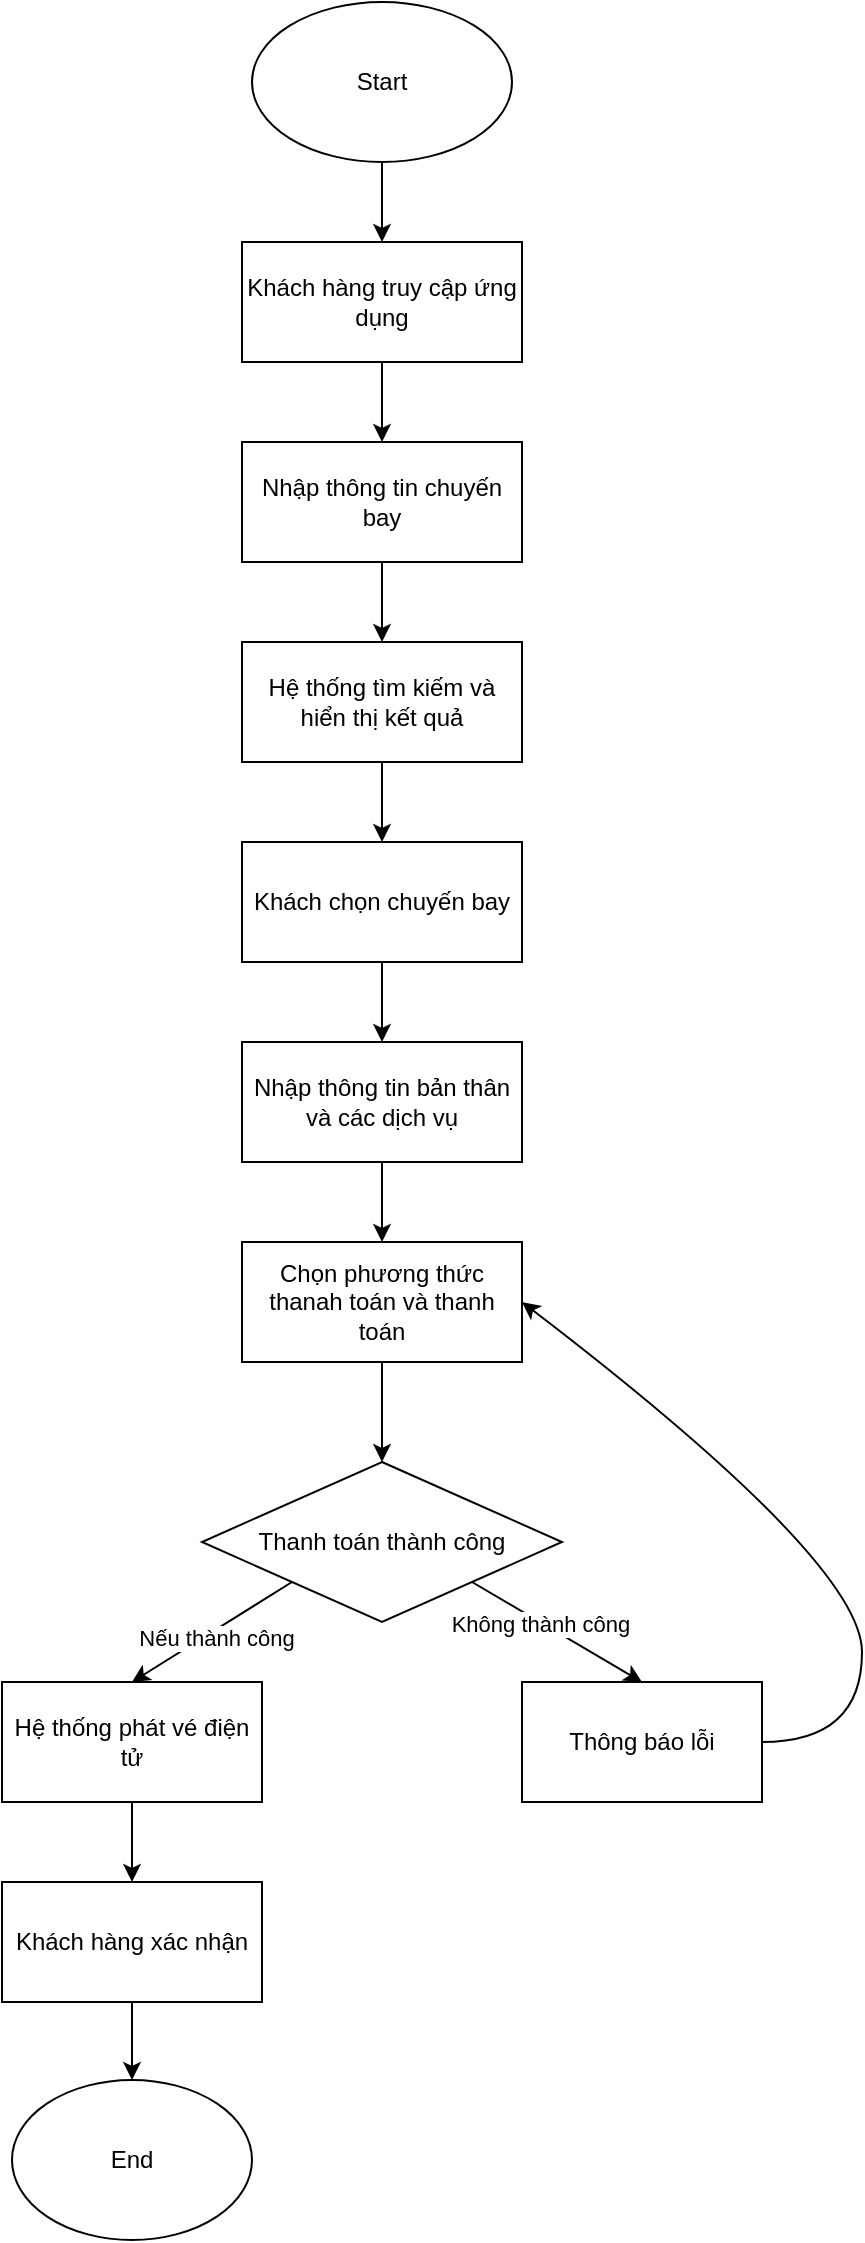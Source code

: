<mxfile version="28.2.3">
  <diagram name="Trang-1" id="HiJPjCrJqXCs-BdjE4hO">
    <mxGraphModel dx="786" dy="451" grid="1" gridSize="10" guides="1" tooltips="1" connect="1" arrows="1" fold="1" page="1" pageScale="1" pageWidth="827" pageHeight="1169" math="0" shadow="0">
      <root>
        <mxCell id="0" />
        <mxCell id="1" parent="0" />
        <mxCell id="ZydjALHLcL7V1aWvFSnd-1" value="Start" style="ellipse;whiteSpace=wrap;html=1;" vertex="1" parent="1">
          <mxGeometry x="345" y="50" width="130" height="80" as="geometry" />
        </mxCell>
        <mxCell id="ZydjALHLcL7V1aWvFSnd-2" value="Khách hàng truy cập ứng dụng" style="rounded=0;whiteSpace=wrap;html=1;" vertex="1" parent="1">
          <mxGeometry x="340" y="170" width="140" height="60" as="geometry" />
        </mxCell>
        <mxCell id="ZydjALHLcL7V1aWvFSnd-3" value="Nhập thông tin chuyến bay" style="rounded=0;whiteSpace=wrap;html=1;" vertex="1" parent="1">
          <mxGeometry x="340" y="270" width="140" height="60" as="geometry" />
        </mxCell>
        <mxCell id="ZydjALHLcL7V1aWvFSnd-4" value="Hệ thống tìm kiếm và hiển thị kết quả" style="rounded=0;whiteSpace=wrap;html=1;" vertex="1" parent="1">
          <mxGeometry x="340" y="370" width="140" height="60" as="geometry" />
        </mxCell>
        <mxCell id="ZydjALHLcL7V1aWvFSnd-5" value="Khách chọn chuyến bay" style="rounded=0;whiteSpace=wrap;html=1;" vertex="1" parent="1">
          <mxGeometry x="340" y="470" width="140" height="60" as="geometry" />
        </mxCell>
        <mxCell id="ZydjALHLcL7V1aWvFSnd-6" value="Nhập thông tin bản thân và các dịch vụ" style="rounded=0;whiteSpace=wrap;html=1;" vertex="1" parent="1">
          <mxGeometry x="340" y="570" width="140" height="60" as="geometry" />
        </mxCell>
        <mxCell id="ZydjALHLcL7V1aWvFSnd-8" value="Chọn phương thức thanah toán và thanh toán" style="rounded=0;whiteSpace=wrap;html=1;" vertex="1" parent="1">
          <mxGeometry x="340" y="670" width="140" height="60" as="geometry" />
        </mxCell>
        <mxCell id="ZydjALHLcL7V1aWvFSnd-9" value="Thanh toán thành công" style="rhombus;whiteSpace=wrap;html=1;" vertex="1" parent="1">
          <mxGeometry x="320" y="780" width="180" height="80" as="geometry" />
        </mxCell>
        <mxCell id="ZydjALHLcL7V1aWvFSnd-10" value="Hệ thống phát vé điện tử" style="rounded=0;whiteSpace=wrap;html=1;" vertex="1" parent="1">
          <mxGeometry x="220" y="890" width="130" height="60" as="geometry" />
        </mxCell>
        <mxCell id="ZydjALHLcL7V1aWvFSnd-11" value="Khách hàng xác nhận" style="rounded=0;whiteSpace=wrap;html=1;" vertex="1" parent="1">
          <mxGeometry x="220" y="990" width="130" height="60" as="geometry" />
        </mxCell>
        <mxCell id="ZydjALHLcL7V1aWvFSnd-12" value="End" style="ellipse;whiteSpace=wrap;html=1;" vertex="1" parent="1">
          <mxGeometry x="225" y="1089" width="120" height="80" as="geometry" />
        </mxCell>
        <mxCell id="ZydjALHLcL7V1aWvFSnd-13" value="Thông báo lỗi" style="rounded=0;whiteSpace=wrap;html=1;" vertex="1" parent="1">
          <mxGeometry x="480" y="890" width="120" height="60" as="geometry" />
        </mxCell>
        <mxCell id="ZydjALHLcL7V1aWvFSnd-14" value="" style="endArrow=classic;html=1;rounded=0;exitX=0.5;exitY=1;exitDx=0;exitDy=0;entryX=0.5;entryY=0;entryDx=0;entryDy=0;" edge="1" parent="1" source="ZydjALHLcL7V1aWvFSnd-1" target="ZydjALHLcL7V1aWvFSnd-2">
          <mxGeometry width="50" height="50" relative="1" as="geometry">
            <mxPoint x="400" y="230" as="sourcePoint" />
            <mxPoint x="450" y="180" as="targetPoint" />
          </mxGeometry>
        </mxCell>
        <mxCell id="ZydjALHLcL7V1aWvFSnd-15" value="" style="endArrow=classic;html=1;rounded=0;exitX=0.5;exitY=1;exitDx=0;exitDy=0;entryX=0.5;entryY=0;entryDx=0;entryDy=0;" edge="1" parent="1" source="ZydjALHLcL7V1aWvFSnd-2" target="ZydjALHLcL7V1aWvFSnd-3">
          <mxGeometry width="50" height="50" relative="1" as="geometry">
            <mxPoint x="400" y="230" as="sourcePoint" />
            <mxPoint x="450" y="180" as="targetPoint" />
          </mxGeometry>
        </mxCell>
        <mxCell id="ZydjALHLcL7V1aWvFSnd-16" value="" style="endArrow=classic;html=1;rounded=0;exitX=0.5;exitY=1;exitDx=0;exitDy=0;entryX=0.5;entryY=0;entryDx=0;entryDy=0;" edge="1" parent="1" source="ZydjALHLcL7V1aWvFSnd-3" target="ZydjALHLcL7V1aWvFSnd-4">
          <mxGeometry width="50" height="50" relative="1" as="geometry">
            <mxPoint x="200" y="370" as="sourcePoint" />
            <mxPoint x="250" y="320" as="targetPoint" />
          </mxGeometry>
        </mxCell>
        <mxCell id="ZydjALHLcL7V1aWvFSnd-17" value="" style="endArrow=classic;html=1;rounded=0;exitX=0.5;exitY=1;exitDx=0;exitDy=0;entryX=0.5;entryY=0;entryDx=0;entryDy=0;" edge="1" parent="1" source="ZydjALHLcL7V1aWvFSnd-4" target="ZydjALHLcL7V1aWvFSnd-5">
          <mxGeometry width="50" height="50" relative="1" as="geometry">
            <mxPoint x="220" y="530" as="sourcePoint" />
            <mxPoint x="270" y="480" as="targetPoint" />
          </mxGeometry>
        </mxCell>
        <mxCell id="ZydjALHLcL7V1aWvFSnd-18" value="" style="endArrow=classic;html=1;rounded=0;exitX=0.5;exitY=1;exitDx=0;exitDy=0;" edge="1" parent="1" source="ZydjALHLcL7V1aWvFSnd-5" target="ZydjALHLcL7V1aWvFSnd-6">
          <mxGeometry width="50" height="50" relative="1" as="geometry">
            <mxPoint x="180" y="610" as="sourcePoint" />
            <mxPoint x="230" y="560" as="targetPoint" />
          </mxGeometry>
        </mxCell>
        <mxCell id="ZydjALHLcL7V1aWvFSnd-19" value="" style="endArrow=classic;html=1;rounded=0;exitX=0.5;exitY=1;exitDx=0;exitDy=0;entryX=0.5;entryY=0;entryDx=0;entryDy=0;" edge="1" parent="1" source="ZydjALHLcL7V1aWvFSnd-6" target="ZydjALHLcL7V1aWvFSnd-8">
          <mxGeometry width="50" height="50" relative="1" as="geometry">
            <mxPoint x="400" y="730" as="sourcePoint" />
            <mxPoint x="450" y="680" as="targetPoint" />
          </mxGeometry>
        </mxCell>
        <mxCell id="ZydjALHLcL7V1aWvFSnd-20" value="" style="endArrow=classic;html=1;rounded=0;exitX=0.5;exitY=1;exitDx=0;exitDy=0;entryX=0.5;entryY=0;entryDx=0;entryDy=0;" edge="1" parent="1" source="ZydjALHLcL7V1aWvFSnd-8" target="ZydjALHLcL7V1aWvFSnd-9">
          <mxGeometry width="50" height="50" relative="1" as="geometry">
            <mxPoint x="220" y="800" as="sourcePoint" />
            <mxPoint x="270" y="750" as="targetPoint" />
          </mxGeometry>
        </mxCell>
        <mxCell id="ZydjALHLcL7V1aWvFSnd-22" value="" style="endArrow=classic;html=1;rounded=0;exitX=0;exitY=1;exitDx=0;exitDy=0;entryX=0.5;entryY=0;entryDx=0;entryDy=0;" edge="1" parent="1" source="ZydjALHLcL7V1aWvFSnd-9" target="ZydjALHLcL7V1aWvFSnd-10">
          <mxGeometry width="50" height="50" relative="1" as="geometry">
            <mxPoint x="400" y="830" as="sourcePoint" />
            <mxPoint x="450" y="780" as="targetPoint" />
          </mxGeometry>
        </mxCell>
        <mxCell id="ZydjALHLcL7V1aWvFSnd-25" value="Nếu thành công" style="edgeLabel;html=1;align=center;verticalAlign=middle;resizable=0;points=[];" vertex="1" connectable="0" parent="ZydjALHLcL7V1aWvFSnd-22">
          <mxGeometry x="-0.004" y="3" relative="1" as="geometry">
            <mxPoint as="offset" />
          </mxGeometry>
        </mxCell>
        <mxCell id="ZydjALHLcL7V1aWvFSnd-26" value="" style="endArrow=classic;html=1;rounded=0;exitX=1;exitY=1;exitDx=0;exitDy=0;entryX=0.5;entryY=0;entryDx=0;entryDy=0;" edge="1" parent="1" source="ZydjALHLcL7V1aWvFSnd-9" target="ZydjALHLcL7V1aWvFSnd-13">
          <mxGeometry width="50" height="50" relative="1" as="geometry">
            <mxPoint x="600" y="840" as="sourcePoint" />
            <mxPoint x="650" y="790" as="targetPoint" />
          </mxGeometry>
        </mxCell>
        <mxCell id="ZydjALHLcL7V1aWvFSnd-28" value="Không thành công" style="edgeLabel;html=1;align=center;verticalAlign=middle;resizable=0;points=[];" vertex="1" connectable="0" parent="ZydjALHLcL7V1aWvFSnd-26">
          <mxGeometry x="-0.192" y="-1" relative="1" as="geometry">
            <mxPoint as="offset" />
          </mxGeometry>
        </mxCell>
        <mxCell id="ZydjALHLcL7V1aWvFSnd-27" value="" style="curved=1;endArrow=classic;html=1;rounded=0;entryX=1;entryY=0.5;entryDx=0;entryDy=0;" edge="1" parent="1" target="ZydjALHLcL7V1aWvFSnd-8">
          <mxGeometry width="50" height="50" relative="1" as="geometry">
            <mxPoint x="600" y="920" as="sourcePoint" />
            <mxPoint x="650" y="870" as="targetPoint" />
            <Array as="points">
              <mxPoint x="650" y="920" />
              <mxPoint x="650" y="830" />
            </Array>
          </mxGeometry>
        </mxCell>
        <mxCell id="ZydjALHLcL7V1aWvFSnd-29" value="" style="endArrow=classic;html=1;rounded=0;exitX=0.5;exitY=1;exitDx=0;exitDy=0;entryX=0.5;entryY=0;entryDx=0;entryDy=0;" edge="1" parent="1" source="ZydjALHLcL7V1aWvFSnd-10" target="ZydjALHLcL7V1aWvFSnd-11">
          <mxGeometry width="50" height="50" relative="1" as="geometry">
            <mxPoint x="370" y="1000" as="sourcePoint" />
            <mxPoint x="420" y="950" as="targetPoint" />
          </mxGeometry>
        </mxCell>
        <mxCell id="ZydjALHLcL7V1aWvFSnd-31" value="" style="endArrow=classic;html=1;rounded=0;exitX=0.5;exitY=1;exitDx=0;exitDy=0;entryX=0.5;entryY=0;entryDx=0;entryDy=0;" edge="1" parent="1" source="ZydjALHLcL7V1aWvFSnd-11" target="ZydjALHLcL7V1aWvFSnd-12">
          <mxGeometry width="50" height="50" relative="1" as="geometry">
            <mxPoint x="400" y="1130" as="sourcePoint" />
            <mxPoint x="450" y="1080" as="targetPoint" />
          </mxGeometry>
        </mxCell>
      </root>
    </mxGraphModel>
  </diagram>
</mxfile>
